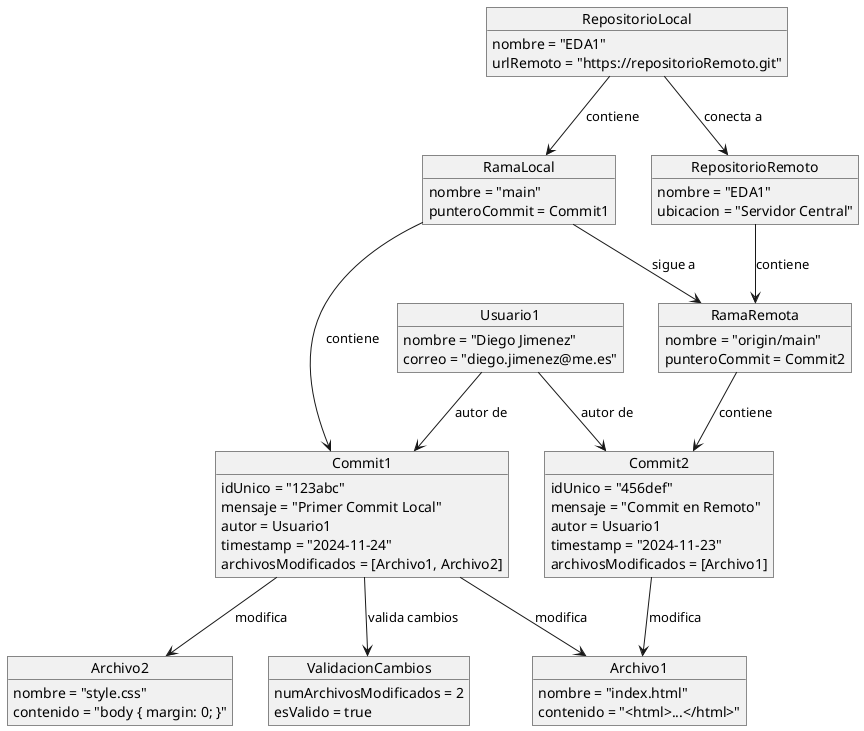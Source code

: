 
@startuml diagramaObjetosControlVersiones

hide empty members
hide circle

object RepositorioLocal {
    nombre = "EDA1"
    urlRemoto = "https://repositorioRemoto.git"
}
object RepositorioRemoto {
    nombre = "EDA1"
    ubicacion = "Servidor Central"
}
object RamaLocal {
    nombre = "main"
    punteroCommit = Commit1
}
object RamaRemota {
    nombre = "origin/main"
    punteroCommit = Commit2
}
object Commit1 {
    idUnico = "123abc"
    mensaje = "Primer Commit Local"
    autor = Usuario1
    timestamp = "2024-11-24"
    archivosModificados = [Archivo1, Archivo2]
}
object Commit2 {
    idUnico = "456def"
    mensaje = "Commit en Remoto"
    autor = Usuario1
    timestamp = "2024-11-23"
    archivosModificados = [Archivo1]
}
object Archivo1 {
    nombre = "index.html"
    contenido = "<html>...</html>"
}
object Archivo2 {
    nombre = "style.css"
    contenido = "body { margin: 0; }"
}
object Usuario1 {
    nombre = "Diego Jimenez"
    correo = "diego.jimenez@me.es"
}
object ValidacionCambios {
    numArchivosModificados = 2
    esValido = true
}

RepositorioLocal --> RamaLocal : contiene
RepositorioRemoto -->  RamaRemota : contiene
RepositorioLocal --> RepositorioRemoto : conecta a
RamaLocal --> RamaRemota : sigue a
RamaLocal -->  Commit1 : contiene
RamaRemota -->  Commit2 : contiene
Commit1 -->  Archivo1 : modifica
Commit1 -->  Archivo2 : modifica
Commit2 -->  Archivo1 : modifica
Usuario1 -->  Commit1 : autor de
Usuario1 -->  Commit2 : autor de
Commit1 --> ValidacionCambios : valida cambios

@enduml

